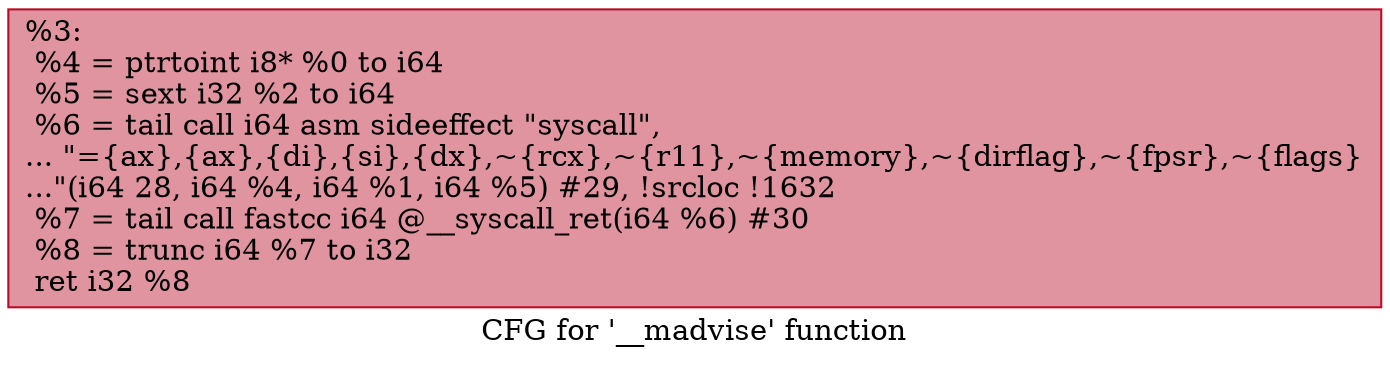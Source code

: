 digraph "CFG for '__madvise' function" {
	label="CFG for '__madvise' function";

	Node0x17e2330 [shape=record,color="#b70d28ff", style=filled, fillcolor="#b70d2870",label="{%3:\l  %4 = ptrtoint i8* %0 to i64\l  %5 = sext i32 %2 to i64\l  %6 = tail call i64 asm sideeffect \"syscall\",\l... \"=\{ax\},\{ax\},\{di\},\{si\},\{dx\},~\{rcx\},~\{r11\},~\{memory\},~\{dirflag\},~\{fpsr\},~\{flags\}\l...\"(i64 28, i64 %4, i64 %1, i64 %5) #29, !srcloc !1632\l  %7 = tail call fastcc i64 @__syscall_ret(i64 %6) #30\l  %8 = trunc i64 %7 to i32\l  ret i32 %8\l}"];
}
